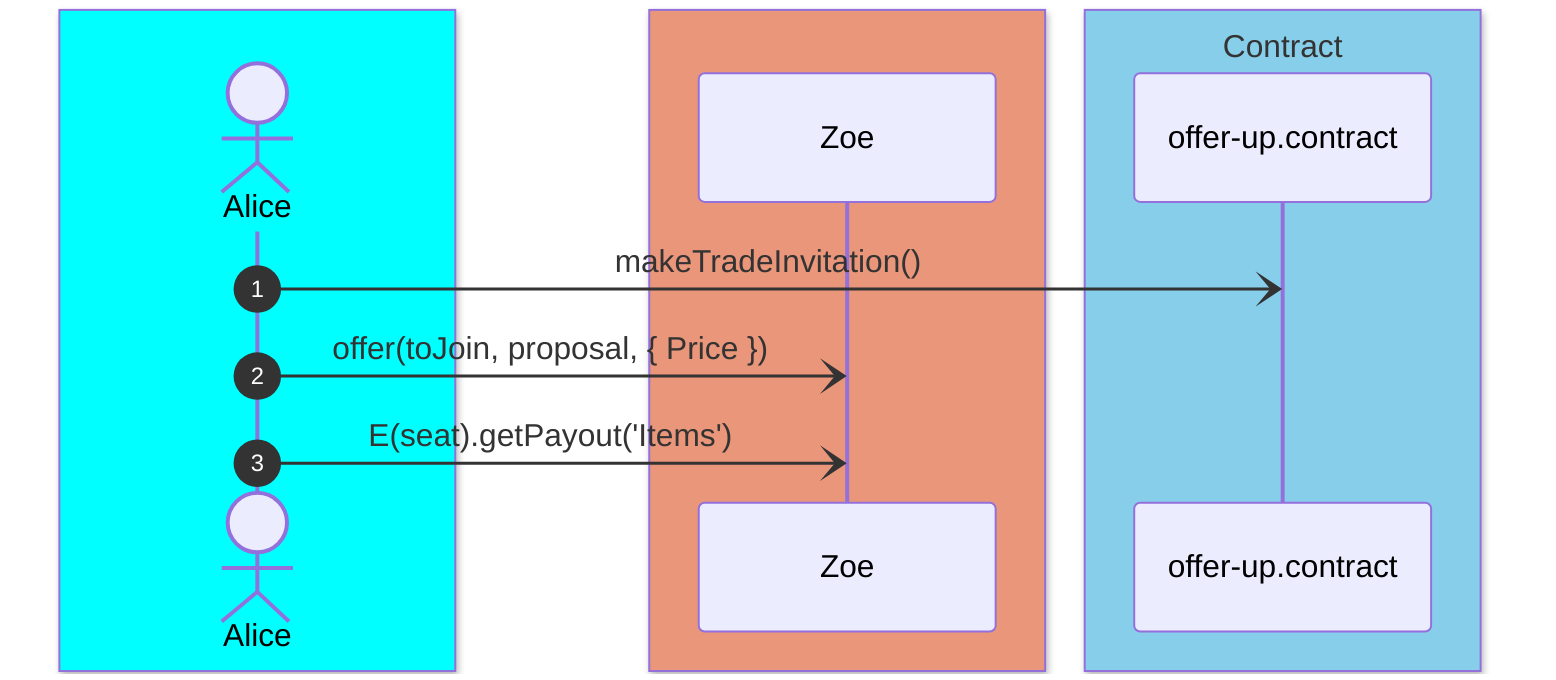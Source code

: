sequenceDiagram
  autonumber

  box aqua
  actor A as Alice
  end

  box darksalmon
  participant Zoe
  end

  box skyblue Contract
  participant C as offer-up.contract
  end

    A-)C: makeTradeInvitation()
    A-)Zoe: offer(toJoin, proposal, { Price })
    A-)Zoe: E(seat).getPayout('Items')